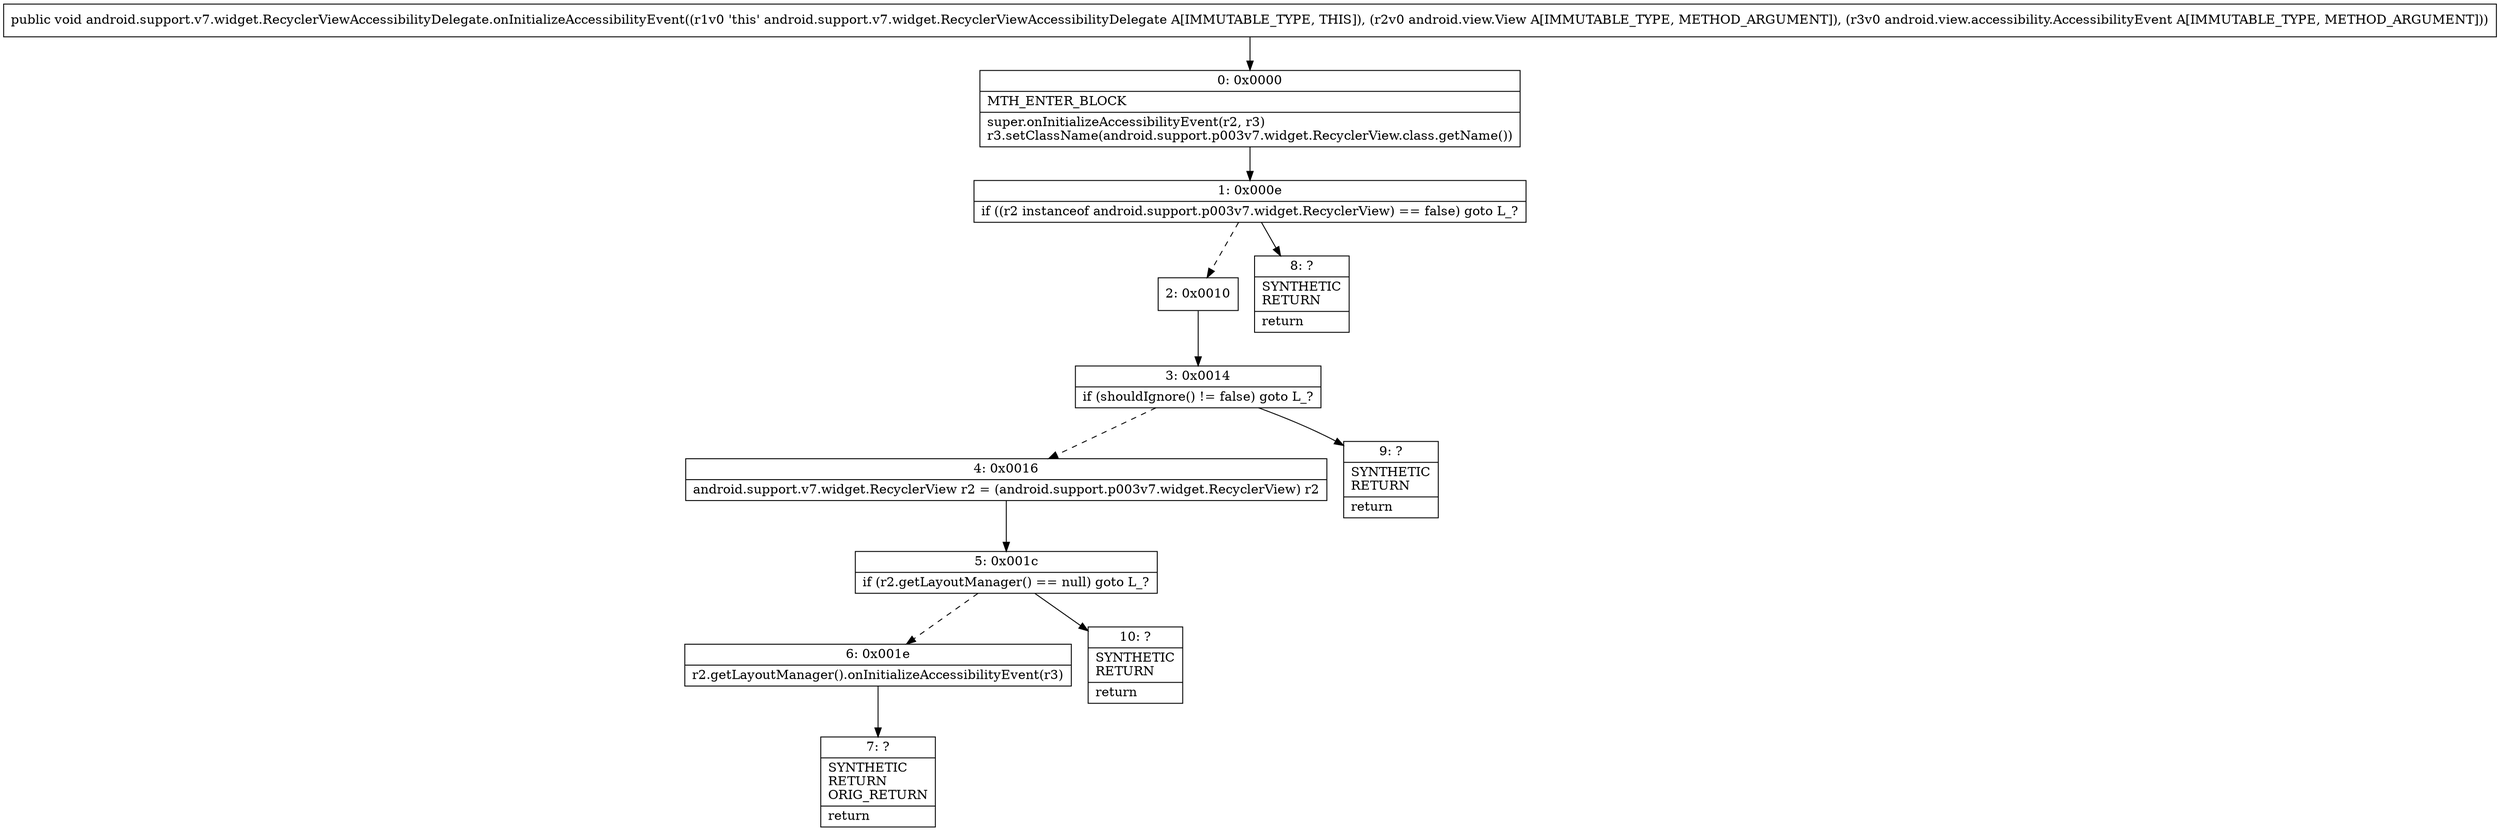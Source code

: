 digraph "CFG forandroid.support.v7.widget.RecyclerViewAccessibilityDelegate.onInitializeAccessibilityEvent(Landroid\/view\/View;Landroid\/view\/accessibility\/AccessibilityEvent;)V" {
Node_0 [shape=record,label="{0\:\ 0x0000|MTH_ENTER_BLOCK\l|super.onInitializeAccessibilityEvent(r2, r3)\lr3.setClassName(android.support.p003v7.widget.RecyclerView.class.getName())\l}"];
Node_1 [shape=record,label="{1\:\ 0x000e|if ((r2 instanceof android.support.p003v7.widget.RecyclerView) == false) goto L_?\l}"];
Node_2 [shape=record,label="{2\:\ 0x0010}"];
Node_3 [shape=record,label="{3\:\ 0x0014|if (shouldIgnore() != false) goto L_?\l}"];
Node_4 [shape=record,label="{4\:\ 0x0016|android.support.v7.widget.RecyclerView r2 = (android.support.p003v7.widget.RecyclerView) r2\l}"];
Node_5 [shape=record,label="{5\:\ 0x001c|if (r2.getLayoutManager() == null) goto L_?\l}"];
Node_6 [shape=record,label="{6\:\ 0x001e|r2.getLayoutManager().onInitializeAccessibilityEvent(r3)\l}"];
Node_7 [shape=record,label="{7\:\ ?|SYNTHETIC\lRETURN\lORIG_RETURN\l|return\l}"];
Node_8 [shape=record,label="{8\:\ ?|SYNTHETIC\lRETURN\l|return\l}"];
Node_9 [shape=record,label="{9\:\ ?|SYNTHETIC\lRETURN\l|return\l}"];
Node_10 [shape=record,label="{10\:\ ?|SYNTHETIC\lRETURN\l|return\l}"];
MethodNode[shape=record,label="{public void android.support.v7.widget.RecyclerViewAccessibilityDelegate.onInitializeAccessibilityEvent((r1v0 'this' android.support.v7.widget.RecyclerViewAccessibilityDelegate A[IMMUTABLE_TYPE, THIS]), (r2v0 android.view.View A[IMMUTABLE_TYPE, METHOD_ARGUMENT]), (r3v0 android.view.accessibility.AccessibilityEvent A[IMMUTABLE_TYPE, METHOD_ARGUMENT])) }"];
MethodNode -> Node_0;
Node_0 -> Node_1;
Node_1 -> Node_2[style=dashed];
Node_1 -> Node_8;
Node_2 -> Node_3;
Node_3 -> Node_4[style=dashed];
Node_3 -> Node_9;
Node_4 -> Node_5;
Node_5 -> Node_6[style=dashed];
Node_5 -> Node_10;
Node_6 -> Node_7;
}

